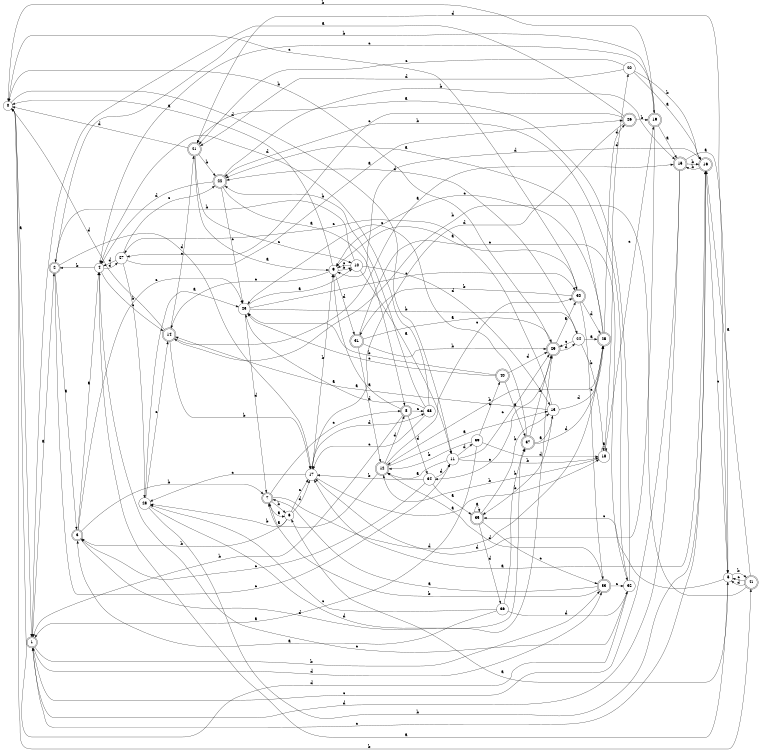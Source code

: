digraph n34_4 {
__start0 [label="" shape="none"];

rankdir=LR;
size="8,5";

s0 [style="filled", color="black", fillcolor="white" shape="circle", label="0"];
s1 [style="rounded,filled", color="black", fillcolor="white" shape="doublecircle", label="1"];
s2 [style="rounded,filled", color="black", fillcolor="white" shape="doublecircle", label="2"];
s3 [style="rounded,filled", color="black", fillcolor="white" shape="doublecircle", label="3"];
s4 [style="filled", color="black", fillcolor="white" shape="circle", label="4"];
s5 [style="filled", color="black", fillcolor="white" shape="circle", label="5"];
s6 [style="filled", color="black", fillcolor="white" shape="circle", label="6"];
s7 [style="rounded,filled", color="black", fillcolor="white" shape="doublecircle", label="7"];
s8 [style="rounded,filled", color="black", fillcolor="white" shape="doublecircle", label="8"];
s9 [style="filled", color="black", fillcolor="white" shape="circle", label="9"];
s10 [style="filled", color="black", fillcolor="white" shape="circle", label="10"];
s11 [style="filled", color="black", fillcolor="white" shape="circle", label="11"];
s12 [style="rounded,filled", color="black", fillcolor="white" shape="doublecircle", label="12"];
s13 [style="filled", color="black", fillcolor="white" shape="circle", label="13"];
s14 [style="rounded,filled", color="black", fillcolor="white" shape="doublecircle", label="14"];
s15 [style="rounded,filled", color="black", fillcolor="white" shape="doublecircle", label="15"];
s16 [style="rounded,filled", color="black", fillcolor="white" shape="doublecircle", label="16"];
s17 [style="filled", color="black", fillcolor="white" shape="circle", label="17"];
s18 [style="filled", color="black", fillcolor="white" shape="circle", label="18"];
s19 [style="rounded,filled", color="black", fillcolor="white" shape="doublecircle", label="19"];
s20 [style="filled", color="black", fillcolor="white" shape="circle", label="20"];
s21 [style="rounded,filled", color="black", fillcolor="white" shape="doublecircle", label="21"];
s22 [style="rounded,filled", color="black", fillcolor="white" shape="doublecircle", label="22"];
s23 [style="filled", color="black", fillcolor="white" shape="circle", label="23"];
s24 [style="filled", color="black", fillcolor="white" shape="circle", label="24"];
s25 [style="rounded,filled", color="black", fillcolor="white" shape="doublecircle", label="25"];
s26 [style="rounded,filled", color="black", fillcolor="white" shape="doublecircle", label="26"];
s27 [style="filled", color="black", fillcolor="white" shape="circle", label="27"];
s28 [style="filled", color="black", fillcolor="white" shape="circle", label="28"];
s29 [style="rounded,filled", color="black", fillcolor="white" shape="doublecircle", label="29"];
s30 [style="rounded,filled", color="black", fillcolor="white" shape="doublecircle", label="30"];
s31 [style="rounded,filled", color="black", fillcolor="white" shape="doublecircle", label="31"];
s32 [style="filled", color="black", fillcolor="white" shape="circle", label="32"];
s33 [style="rounded,filled", color="black", fillcolor="white" shape="doublecircle", label="33"];
s34 [style="filled", color="black", fillcolor="white" shape="circle", label="34"];
s35 [style="rounded,filled", color="black", fillcolor="white" shape="doublecircle", label="35"];
s36 [style="filled", color="black", fillcolor="white" shape="circle", label="36"];
s37 [style="rounded,filled", color="black", fillcolor="white" shape="doublecircle", label="37"];
s38 [style="filled", color="black", fillcolor="white" shape="circle", label="38"];
s39 [style="filled", color="black", fillcolor="white" shape="circle", label="39"];
s40 [style="rounded,filled", color="black", fillcolor="white" shape="doublecircle", label="40"];
s41 [style="rounded,filled", color="black", fillcolor="white" shape="doublecircle", label="41"];
s0 -> s1 [label="a"];
s0 -> s41 [label="b"];
s0 -> s30 [label="c"];
s0 -> s11 [label="d"];
s1 -> s2 [label="a"];
s1 -> s33 [label="b"];
s1 -> s16 [label="c"];
s1 -> s33 [label="d"];
s2 -> s3 [label="a"];
s2 -> s19 [label="b"];
s2 -> s11 [label="c"];
s2 -> s17 [label="d"];
s3 -> s4 [label="a"];
s3 -> s7 [label="b"];
s3 -> s23 [label="c"];
s3 -> s37 [label="d"];
s4 -> s5 [label="a"];
s4 -> s2 [label="b"];
s4 -> s14 [label="c"];
s4 -> s27 [label="d"];
s5 -> s6 [label="a"];
s5 -> s41 [label="b"];
s5 -> s35 [label="c"];
s5 -> s21 [label="d"];
s6 -> s7 [label="a"];
s6 -> s3 [label="b"];
s6 -> s17 [label="c"];
s6 -> s17 [label="d"];
s7 -> s6 [label="a"];
s7 -> s6 [label="b"];
s7 -> s8 [label="c"];
s7 -> s25 [label="d"];
s8 -> s9 [label="a"];
s8 -> s1 [label="b"];
s8 -> s38 [label="c"];
s8 -> s34 [label="d"];
s9 -> s0 [label="a"];
s9 -> s10 [label="b"];
s9 -> s14 [label="c"];
s9 -> s31 [label="d"];
s10 -> s11 [label="a"];
s10 -> s2 [label="b"];
s10 -> s9 [label="c"];
s10 -> s13 [label="d"];
s11 -> s12 [label="a"];
s11 -> s18 [label="b"];
s11 -> s29 [label="c"];
s11 -> s39 [label="d"];
s12 -> s13 [label="a"];
s12 -> s28 [label="b"];
s12 -> s30 [label="c"];
s12 -> s8 [label="d"];
s13 -> s14 [label="a"];
s13 -> s35 [label="b"];
s13 -> s27 [label="c"];
s13 -> s25 [label="d"];
s14 -> s15 [label="a"];
s14 -> s17 [label="b"];
s14 -> s21 [label="c"];
s14 -> s0 [label="d"];
s15 -> s5 [label="a"];
s15 -> s16 [label="b"];
s15 -> s1 [label="c"];
s15 -> s1 [label="d"];
s16 -> s17 [label="a"];
s16 -> s15 [label="b"];
s16 -> s5 [label="c"];
s16 -> s9 [label="d"];
s17 -> s18 [label="a"];
s17 -> s9 [label="b"];
s17 -> s28 [label="c"];
s17 -> s38 [label="d"];
s18 -> s18 [label="a"];
s18 -> s12 [label="b"];
s18 -> s19 [label="c"];
s18 -> s20 [label="d"];
s19 -> s15 [label="a"];
s19 -> s0 [label="b"];
s19 -> s4 [label="c"];
s19 -> s17 [label="d"];
s20 -> s16 [label="a"];
s20 -> s16 [label="b"];
s20 -> s21 [label="c"];
s20 -> s21 [label="d"];
s21 -> s9 [label="a"];
s21 -> s22 [label="b"];
s21 -> s10 [label="c"];
s21 -> s0 [label="d"];
s22 -> s8 [label="a"];
s22 -> s15 [label="b"];
s22 -> s23 [label="c"];
s22 -> s4 [label="d"];
s23 -> s10 [label="a"];
s23 -> s24 [label="b"];
s23 -> s30 [label="c"];
s23 -> s7 [label="d"];
s24 -> s25 [label="a"];
s24 -> s18 [label="b"];
s24 -> s29 [label="c"];
s24 -> s22 [label="d"];
s25 -> s22 [label="a"];
s25 -> s12 [label="b"];
s25 -> s9 [label="c"];
s25 -> s26 [label="d"];
s26 -> s1 [label="a"];
s26 -> s19 [label="b"];
s26 -> s27 [label="c"];
s26 -> s17 [label="d"];
s27 -> s26 [label="a"];
s27 -> s28 [label="b"];
s27 -> s22 [label="c"];
s27 -> s4 [label="d"];
s28 -> s23 [label="a"];
s28 -> s16 [label="b"];
s28 -> s14 [label="c"];
s28 -> s29 [label="d"];
s29 -> s30 [label="a"];
s29 -> s0 [label="b"];
s29 -> s34 [label="c"];
s29 -> s24 [label="d"];
s30 -> s9 [label="a"];
s30 -> s31 [label="b"];
s30 -> s33 [label="c"];
s30 -> s25 [label="d"];
s31 -> s29 [label="a"];
s31 -> s29 [label="b"];
s31 -> s32 [label="c"];
s31 -> s12 [label="d"];
s32 -> s21 [label="a"];
s32 -> s22 [label="b"];
s32 -> s4 [label="c"];
s32 -> s0 [label="d"];
s33 -> s7 [label="a"];
s33 -> s7 [label="b"];
s33 -> s32 [label="c"];
s33 -> s12 [label="d"];
s34 -> s35 [label="a"];
s34 -> s17 [label="b"];
s34 -> s3 [label="c"];
s34 -> s11 [label="d"];
s35 -> s35 [label="a"];
s35 -> s13 [label="b"];
s35 -> s33 [label="c"];
s35 -> s36 [label="d"];
s36 -> s3 [label="a"];
s36 -> s37 [label="b"];
s36 -> s28 [label="c"];
s36 -> s32 [label="d"];
s37 -> s13 [label="a"];
s37 -> s29 [label="b"];
s37 -> s23 [label="c"];
s37 -> s25 [label="d"];
s38 -> s23 [label="a"];
s38 -> s22 [label="b"];
s38 -> s17 [label="c"];
s38 -> s4 [label="d"];
s39 -> s1 [label="a"];
s39 -> s12 [label="b"];
s39 -> s40 [label="c"];
s39 -> s18 [label="d"];
s40 -> s37 [label="a"];
s40 -> s23 [label="b"];
s40 -> s23 [label="c"];
s40 -> s29 [label="d"];
s41 -> s16 [label="a"];
s41 -> s14 [label="b"];
s41 -> s5 [label="c"];
s41 -> s5 [label="d"];

}
